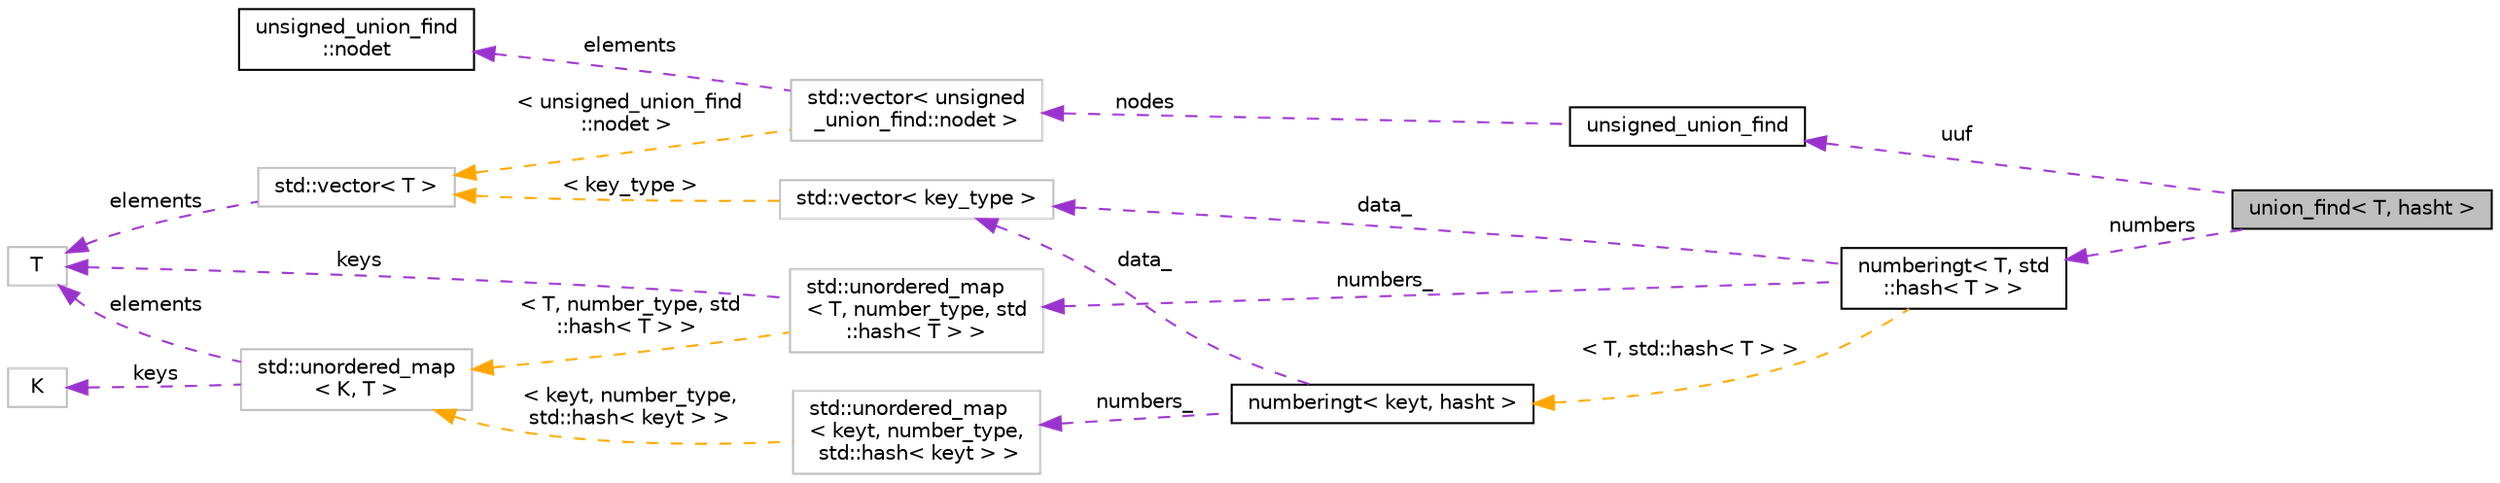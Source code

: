 digraph "union_find&lt; T, hasht &gt;"
{
 // LATEX_PDF_SIZE
  bgcolor="transparent";
  edge [fontname="Helvetica",fontsize="10",labelfontname="Helvetica",labelfontsize="10"];
  node [fontname="Helvetica",fontsize="10",shape=record];
  rankdir="LR";
  Node1 [label="union_find\< T, hasht \>",height=0.2,width=0.4,color="black", fillcolor="grey75", style="filled", fontcolor="black",tooltip=" "];
  Node2 -> Node1 [dir="back",color="darkorchid3",fontsize="10",style="dashed",label=" uuf" ,fontname="Helvetica"];
  Node2 [label="unsigned_union_find",height=0.2,width=0.4,color="black",URL="$classunsigned__union__find.html",tooltip=" "];
  Node3 -> Node2 [dir="back",color="darkorchid3",fontsize="10",style="dashed",label=" nodes" ,fontname="Helvetica"];
  Node3 [label="std::vector\< unsigned\l_union_find::nodet \>",height=0.2,width=0.4,color="grey75",tooltip=" "];
  Node4 -> Node3 [dir="back",color="darkorchid3",fontsize="10",style="dashed",label=" elements" ,fontname="Helvetica"];
  Node4 [label="unsigned_union_find\l::nodet",height=0.2,width=0.4,color="black",URL="$structunsigned__union__find_1_1nodet.html",tooltip=" "];
  Node5 -> Node3 [dir="back",color="orange",fontsize="10",style="dashed",label=" \< unsigned_union_find\l::nodet \>" ,fontname="Helvetica"];
  Node5 [label="std::vector\< T \>",height=0.2,width=0.4,color="grey75",tooltip="STL class."];
  Node6 -> Node5 [dir="back",color="darkorchid3",fontsize="10",style="dashed",label=" elements" ,fontname="Helvetica"];
  Node6 [label="T",height=0.2,width=0.4,color="grey75",tooltip=" "];
  Node7 -> Node1 [dir="back",color="darkorchid3",fontsize="10",style="dashed",label=" numbers" ,fontname="Helvetica"];
  Node7 [label="numberingt\< T, std\l::hash\< T \> \>",height=0.2,width=0.4,color="black",URL="$classnumberingt.html",tooltip=" "];
  Node8 -> Node7 [dir="back",color="darkorchid3",fontsize="10",style="dashed",label=" numbers_" ,fontname="Helvetica"];
  Node8 [label="std::unordered_map\l\< T, number_type, std\l::hash\< T \> \>",height=0.2,width=0.4,color="grey75",tooltip=" "];
  Node6 -> Node8 [dir="back",color="darkorchid3",fontsize="10",style="dashed",label=" keys" ,fontname="Helvetica"];
  Node9 -> Node8 [dir="back",color="orange",fontsize="10",style="dashed",label=" \< T, number_type, std\l::hash\< T \> \>" ,fontname="Helvetica"];
  Node9 [label="std::unordered_map\l\< K, T \>",height=0.2,width=0.4,color="grey75",tooltip="STL class."];
  Node10 -> Node9 [dir="back",color="darkorchid3",fontsize="10",style="dashed",label=" keys" ,fontname="Helvetica"];
  Node10 [label="K",height=0.2,width=0.4,color="grey75",tooltip=" "];
  Node6 -> Node9 [dir="back",color="darkorchid3",fontsize="10",style="dashed",label=" elements" ,fontname="Helvetica"];
  Node11 -> Node7 [dir="back",color="darkorchid3",fontsize="10",style="dashed",label=" data_" ,fontname="Helvetica"];
  Node11 [label="std::vector\< key_type \>",height=0.2,width=0.4,color="grey75",tooltip=" "];
  Node5 -> Node11 [dir="back",color="orange",fontsize="10",style="dashed",label=" \< key_type \>" ,fontname="Helvetica"];
  Node12 -> Node7 [dir="back",color="orange",fontsize="10",style="dashed",label=" \< T, std::hash\< T \> \>" ,fontname="Helvetica"];
  Node12 [label="numberingt\< keyt, hasht \>",height=0.2,width=0.4,color="black",URL="$classnumberingt.html",tooltip=" "];
  Node13 -> Node12 [dir="back",color="darkorchid3",fontsize="10",style="dashed",label=" numbers_" ,fontname="Helvetica"];
  Node13 [label="std::unordered_map\l\< keyt, number_type,\l std::hash\< keyt \> \>",height=0.2,width=0.4,color="grey75",tooltip=" "];
  Node9 -> Node13 [dir="back",color="orange",fontsize="10",style="dashed",label=" \< keyt, number_type,\l std::hash\< keyt \> \>" ,fontname="Helvetica"];
  Node11 -> Node12 [dir="back",color="darkorchid3",fontsize="10",style="dashed",label=" data_" ,fontname="Helvetica"];
}
